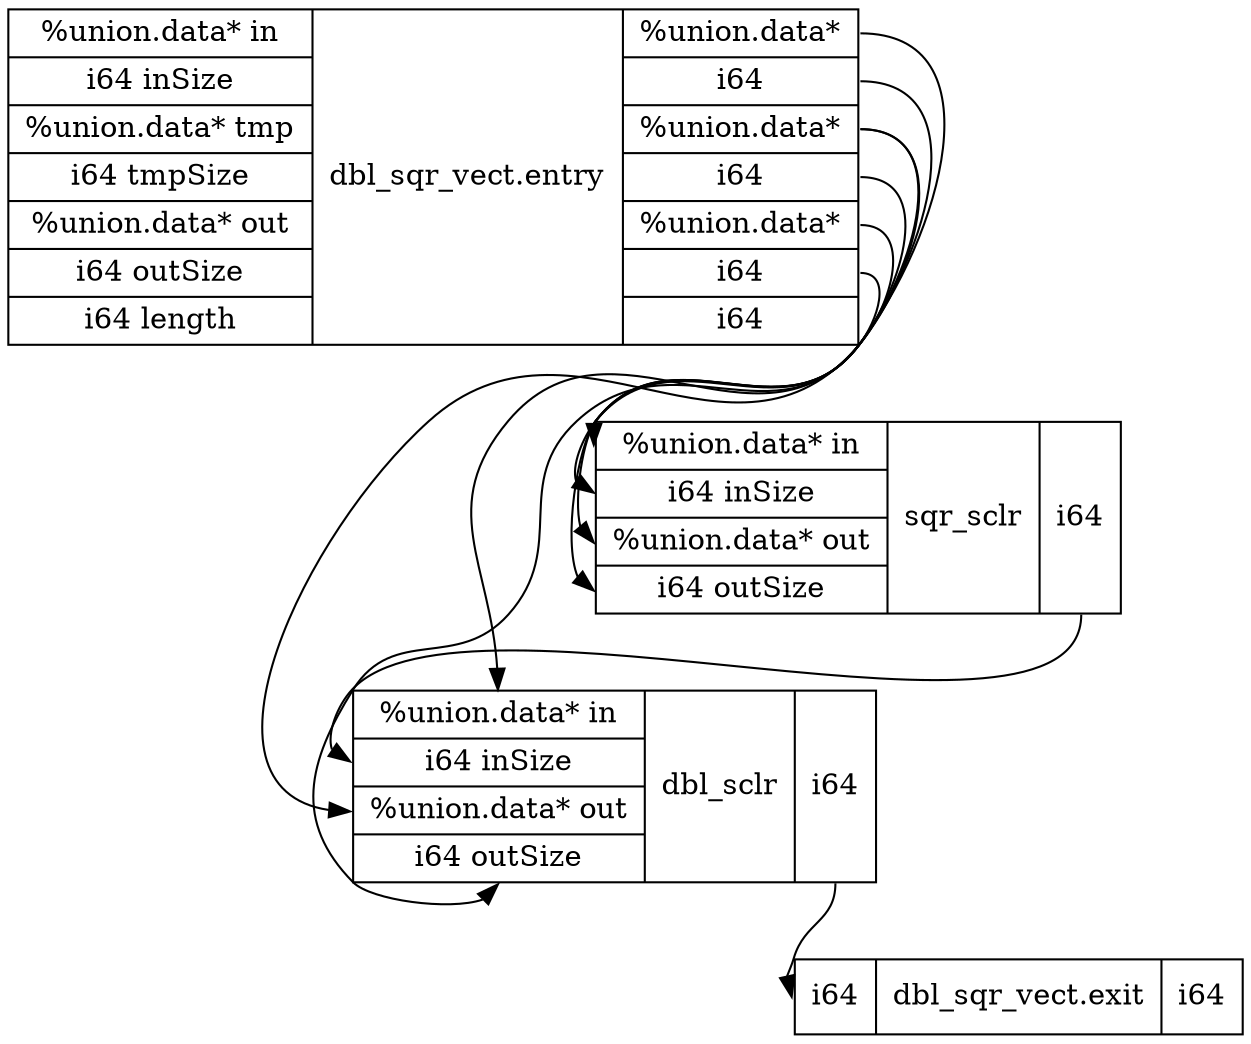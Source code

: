 digraph structs {
	node [shape=record];
	"dbl_sqr_vect.entry" [label="{<i0>%union.data* in|<i1>i64 inSize|<i2>%union.data* tmp|<i3>i64 tmpSize|<i4>%union.data* out|<i5>i64 outSize|<i6>i64 length}|dbl_sqr_vect.entry|{<o0>%union.data*|<o1>i64|<o2>%union.data*|<o3>i64|<o4>%union.data*|<o5>i64|<o6>i64}"];
	"dbl_sclr" [label="{<i0>%union.data* in|<i1>i64 inSize|<i2>%union.data* out|<i3>i64 outSize}|dbl_sclr|{<o0>i64}"];
	"sqr_sclr" [label="{<i0>%union.data* in|<i1>i64 inSize|<i2>%union.data* out|<i3>i64 outSize}|sqr_sclr|{<o0>i64}"];
	"dbl_sqr_vect.exit" [label="{<i0>i64}|dbl_sqr_vect.exit|{<o0>i64}"];

	"dbl_sclr" -> "dbl_sqr_vect.exit" [tailport=o0, headport=i0, ];
	"dbl_sqr_vect.entry" -> "dbl_sclr" [tailport=o4, headport=i2, ];
	"dbl_sqr_vect.entry" -> "sqr_sclr" [tailport=o3, headport=i3, ];
	"dbl_sqr_vect.entry" -> "dbl_sclr" [tailport=o2, headport=i0, ];
	"dbl_sqr_vect.entry" -> "sqr_sclr" [tailport=o2, headport=i2, ];
	"dbl_sqr_vect.entry" -> "sqr_sclr" [tailport=o1, headport=i1, ];
	"sqr_sclr" -> "dbl_sclr" [tailport=o0, headport=i1, ];
	"dbl_sqr_vect.entry" -> "dbl_sclr" [tailport=o5, headport=i3, ];
	"dbl_sqr_vect.entry" -> "sqr_sclr" [tailport=o0, headport=i0, ];
}
